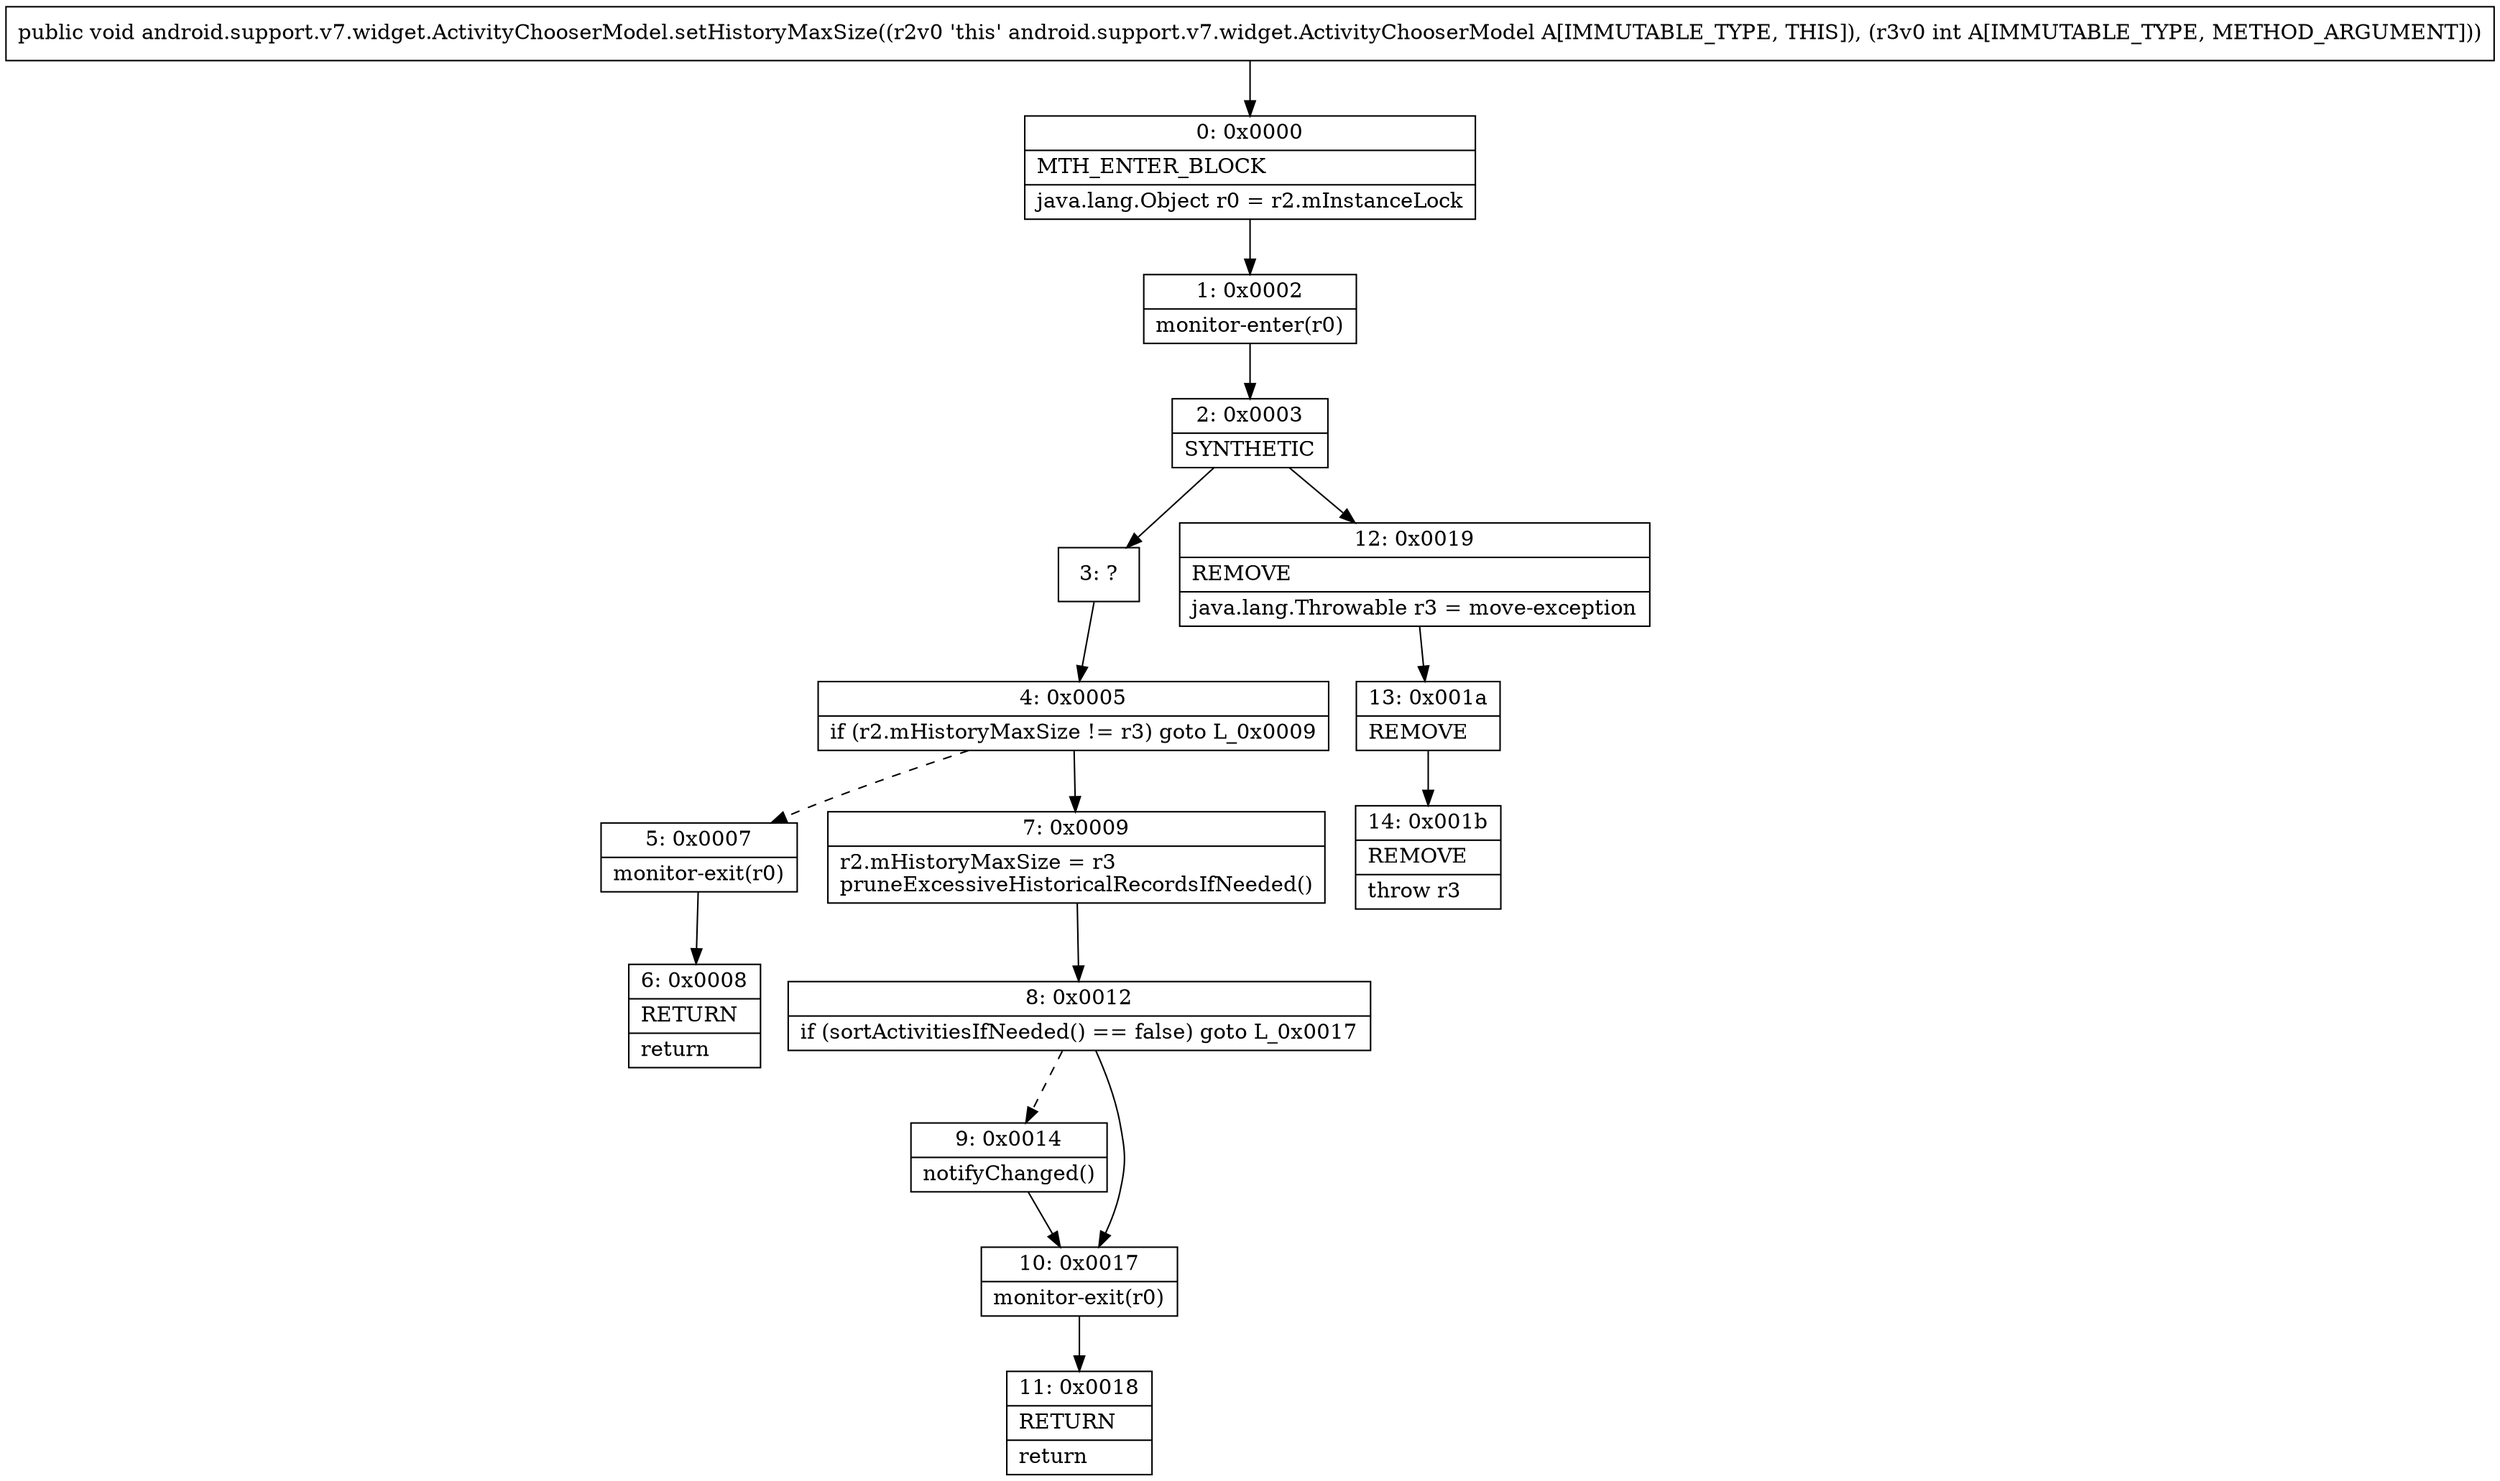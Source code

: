 digraph "CFG forandroid.support.v7.widget.ActivityChooserModel.setHistoryMaxSize(I)V" {
Node_0 [shape=record,label="{0\:\ 0x0000|MTH_ENTER_BLOCK\l|java.lang.Object r0 = r2.mInstanceLock\l}"];
Node_1 [shape=record,label="{1\:\ 0x0002|monitor\-enter(r0)\l}"];
Node_2 [shape=record,label="{2\:\ 0x0003|SYNTHETIC\l}"];
Node_3 [shape=record,label="{3\:\ ?}"];
Node_4 [shape=record,label="{4\:\ 0x0005|if (r2.mHistoryMaxSize != r3) goto L_0x0009\l}"];
Node_5 [shape=record,label="{5\:\ 0x0007|monitor\-exit(r0)\l}"];
Node_6 [shape=record,label="{6\:\ 0x0008|RETURN\l|return\l}"];
Node_7 [shape=record,label="{7\:\ 0x0009|r2.mHistoryMaxSize = r3\lpruneExcessiveHistoricalRecordsIfNeeded()\l}"];
Node_8 [shape=record,label="{8\:\ 0x0012|if (sortActivitiesIfNeeded() == false) goto L_0x0017\l}"];
Node_9 [shape=record,label="{9\:\ 0x0014|notifyChanged()\l}"];
Node_10 [shape=record,label="{10\:\ 0x0017|monitor\-exit(r0)\l}"];
Node_11 [shape=record,label="{11\:\ 0x0018|RETURN\l|return\l}"];
Node_12 [shape=record,label="{12\:\ 0x0019|REMOVE\l|java.lang.Throwable r3 = move\-exception\l}"];
Node_13 [shape=record,label="{13\:\ 0x001a|REMOVE\l}"];
Node_14 [shape=record,label="{14\:\ 0x001b|REMOVE\l|throw r3\l}"];
MethodNode[shape=record,label="{public void android.support.v7.widget.ActivityChooserModel.setHistoryMaxSize((r2v0 'this' android.support.v7.widget.ActivityChooserModel A[IMMUTABLE_TYPE, THIS]), (r3v0 int A[IMMUTABLE_TYPE, METHOD_ARGUMENT])) }"];
MethodNode -> Node_0;
Node_0 -> Node_1;
Node_1 -> Node_2;
Node_2 -> Node_3;
Node_2 -> Node_12;
Node_3 -> Node_4;
Node_4 -> Node_5[style=dashed];
Node_4 -> Node_7;
Node_5 -> Node_6;
Node_7 -> Node_8;
Node_8 -> Node_9[style=dashed];
Node_8 -> Node_10;
Node_9 -> Node_10;
Node_10 -> Node_11;
Node_12 -> Node_13;
Node_13 -> Node_14;
}

